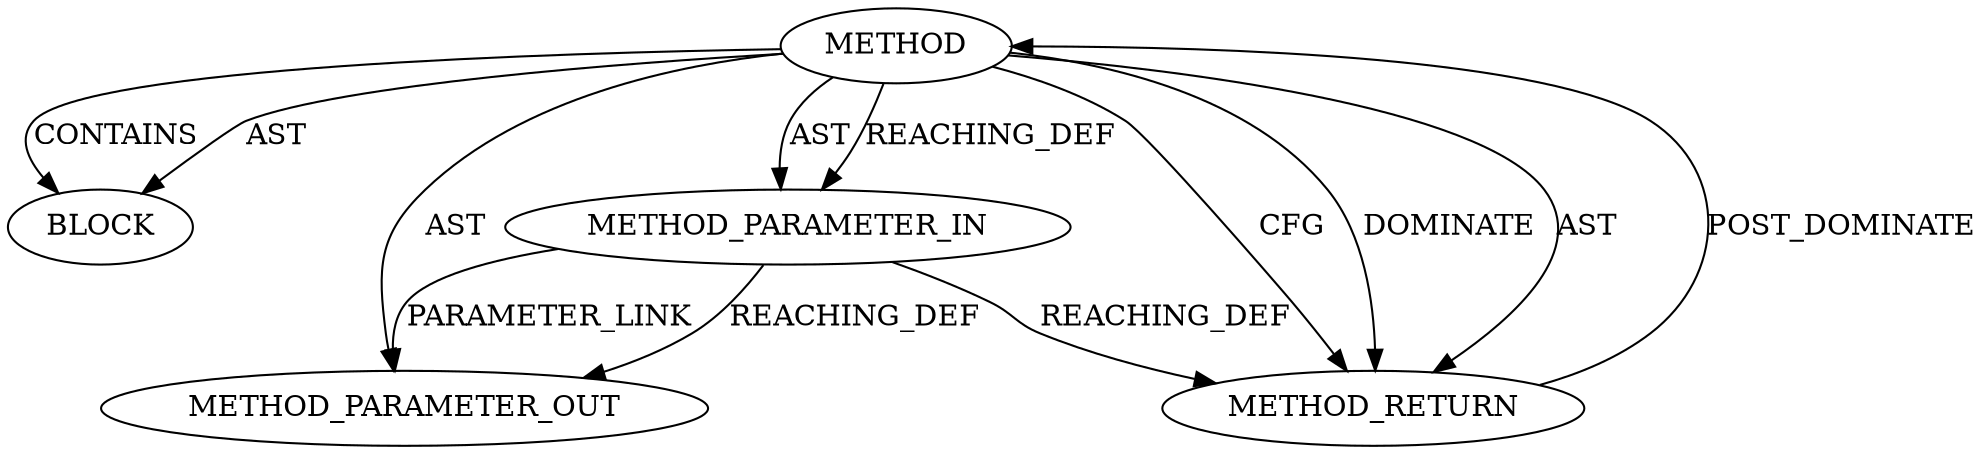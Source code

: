 digraph {
  20326 [label=BLOCK ORDER=1 ARGUMENT_INDEX=1 CODE="<empty>" TYPE_FULL_NAME="ANY"]
  22136 [label=METHOD_PARAMETER_OUT ORDER=1 CODE="p1" IS_VARIADIC=false TYPE_FULL_NAME="ANY" EVALUATION_STRATEGY="BY_VALUE" INDEX=1 NAME="p1"]
  20324 [label=METHOD AST_PARENT_TYPE="NAMESPACE_BLOCK" AST_PARENT_FULL_NAME="<global>" ORDER=0 CODE="<empty>" FULL_NAME="tcp_rate_check_app_limited" IS_EXTERNAL=true FILENAME="<empty>" SIGNATURE="" NAME="tcp_rate_check_app_limited"]
  20325 [label=METHOD_PARAMETER_IN ORDER=1 CODE="p1" IS_VARIADIC=false TYPE_FULL_NAME="ANY" EVALUATION_STRATEGY="BY_VALUE" INDEX=1 NAME="p1"]
  20327 [label=METHOD_RETURN ORDER=2 CODE="RET" TYPE_FULL_NAME="ANY" EVALUATION_STRATEGY="BY_VALUE"]
  20324 -> 20326 [label=CONTAINS ]
  20324 -> 20326 [label=AST ]
  20325 -> 22136 [label=PARAMETER_LINK ]
  20324 -> 20325 [label=AST ]
  20327 -> 20324 [label=POST_DOMINATE ]
  20324 -> 20325 [label=REACHING_DEF VARIABLE=""]
  20324 -> 20327 [label=CFG ]
  20324 -> 22136 [label=AST ]
  20324 -> 20327 [label=DOMINATE ]
  20324 -> 20327 [label=AST ]
  20325 -> 22136 [label=REACHING_DEF VARIABLE="p1"]
  20325 -> 20327 [label=REACHING_DEF VARIABLE="p1"]
}
